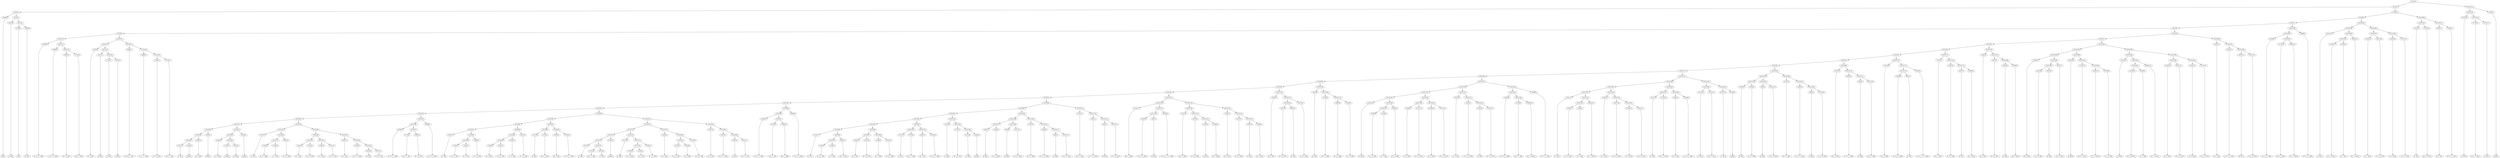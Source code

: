 digraph sample{
"L2388(0)"->"[G](0)"
"L3131(0)"->"[A  B](0)"
"L1796(0)"->"[C](0)"
"L2984(0)"->"[E  F](0)"
"L5222(4)"->"L1796(0)"
"L5222(4)"->"L2984(0)"
"L5222(3)"->"L3131(0)"
"L5222(3)"->"L5222(4)"
"L5222(2)"->"L2388(0)"
"L5222(2)"->"L5222(3)"
"L4584(0)"->"[C  D  E  F  G](0)"
"L3869(0)"->"[C  D  G  A  B](0)"
"L2991(0)"->"[F  G  A  B](0)"
"L1733(0)"->"[D  E  F  G](0)"
"L5222(12)"->"L2991(0)"
"L5222(12)"->"L1733(0)"
"L5222(11)"->"L3869(0)"
"L5222(11)"->"L5222(12)"
"L5222(10)"->"L4584(0)"
"L5222(10)"->"L5222(11)"
"L2544(0)"->"[C  E  G](0)"
"L3131(1)"->"[A  B](1)"
"L3741(0)"->"[C  E](0)"
"L3131(2)"->"[A  B](2)"
"L5222(16)"->"L3741(0)"
"L5222(16)"->"L3131(2)"
"L5222(15)"->"L3131(1)"
"L5222(15)"->"L5222(16)"
"L5222(14)"->"L2544(0)"
"L5222(14)"->"L5222(15)"
"L4584(1)"->"[C  D  E  F  G](1)"
"L3869(1)"->"[C  D  G  A  B](1)"
"L2991(1)"->"[F  G  A  B](1)"
"L1733(1)"->"[D  E  F  G](1)"
"L5222(19)"->"L2991(1)"
"L5222(19)"->"L1733(1)"
"L5222(18)"->"L3869(1)"
"L5222(18)"->"L5222(19)"
"L5222(17)"->"L4584(1)"
"L5222(17)"->"L5222(18)"
"L5222(13)"->"L5222(14)"
"L5222(13)"->"L5222(17)"
"L5222(9)"->"L5222(10)"
"L5222(9)"->"L5222(13)"
"L3741(1)"->"[C  E](1)"
"L2185(0)"->"[rest](0)"
"L5222(40)"->"L3741(1)"
"L5222(40)"->"L2185(0)"
"L2647(0)"->"[C  E  A](0)"
"L5222(39)"->"L5222(40)"
"L5222(39)"->"L2647(0)"
"L2185(1)"->"[rest](1)"
"L5222(38)"->"L5222(39)"
"L5222(38)"->"L2185(1)"
"L2842(0)"->"[C  D  F](0)"
"L2185(2)"->"[rest](2)"
"L2597(0)"->"[G  B](0)"
"L5222(43)"->"L2185(2)"
"L5222(43)"->"L2597(0)"
"L5222(42)"->"L2842(0)"
"L5222(42)"->"L5222(43)"
"L2185(3)"->"[rest](3)"
"L5222(41)"->"L5222(42)"
"L5222(41)"->"L2185(3)"
"L5222(37)"->"L5222(38)"
"L5222(37)"->"L5222(41)"
"L3741(2)"->"[C  E](2)"
"L1350(0)"->"[C  D  A  B](0)"
"L4136(0)"->"[C  F  A](0)"
"L5222(47)"->"L1350(0)"
"L5222(47)"->"L4136(0)"
"L2991(2)"->"[F  G  A  B](2)"
"L5222(46)"->"L5222(47)"
"L5222(46)"->"L2991(2)"
"L5222(45)"->"L3741(2)"
"L5222(45)"->"L5222(46)"
"L2544(1)"->"[C  E  G](1)"
"L2311(0)"->"[C  D  E  F](0)"
"L5222(50)"->"L2544(1)"
"L5222(50)"->"L2311(0)"
"L2544(2)"->"[C  E  G](2)"
"L2311(1)"->"[C  D  E  F](1)"
"L5222(51)"->"L2544(2)"
"L5222(51)"->"L2311(1)"
"L5222(49)"->"L5222(50)"
"L5222(49)"->"L5222(51)"
"L2647(1)"->"[C  E  A](1)"
"L3245(0)"->"[C  D  E  A  B](0)"
"L3015(0)"->"[D  F](0)"
"L2311(2)"->"[C  D  E  F](2)"
"L5222(54)"->"L3015(0)"
"L5222(54)"->"L2311(2)"
"L5222(53)"->"L3245(0)"
"L5222(53)"->"L5222(54)"
"L5222(52)"->"L2647(1)"
"L5222(52)"->"L5222(53)"
"L5222(48)"->"L5222(49)"
"L5222(48)"->"L5222(52)"
"L5222(44)"->"L5222(45)"
"L5222(44)"->"L5222(48)"
"L5222(36)"->"L5222(37)"
"L5222(36)"->"L5222(44)"
"L3194(0)"->"[C  D  E  G  B](0)"
"L1733(2)"->"[D  E  F  G](2)"
"L2991(3)"->"[F  G  A  B](3)"
"L5222(57)"->"L1733(2)"
"L5222(57)"->"L2991(3)"
"L5222(56)"->"L3194(0)"
"L5222(56)"->"L5222(57)"
"L3869(2)"->"[C  D  G  A  B](2)"
"L5222(55)"->"L5222(56)"
"L5222(55)"->"L3869(2)"
"L5222(35)"->"L5222(36)"
"L5222(35)"->"L5222(55)"
"L3741(3)"->"[C  E](3)"
"L1350(1)"->"[C  D  A  B](1)"
"L4136(1)"->"[C  F  A](1)"
"L5222(63)"->"L1350(1)"
"L5222(63)"->"L4136(1)"
"L2991(4)"->"[F  G  A  B](4)"
"L5222(62)"->"L5222(63)"
"L5222(62)"->"L2991(4)"
"L5222(61)"->"L3741(3)"
"L5222(61)"->"L5222(62)"
"L2544(3)"->"[C  E  G](3)"
"L2311(3)"->"[C  D  E  F](3)"
"L5222(66)"->"L2544(3)"
"L5222(66)"->"L2311(3)"
"L2544(4)"->"[C  E  G](4)"
"L5222(65)"->"L5222(66)"
"L5222(65)"->"L2544(4)"
"L2311(4)"->"[C  D  E  F](4)"
"L5222(64)"->"L5222(65)"
"L5222(64)"->"L2311(4)"
"L5222(60)"->"L5222(61)"
"L5222(60)"->"L5222(64)"
"L2172(0)"->"[F  A](0)"
"L1733(3)"->"[D  E  F  G](3)"
"L5222(68)"->"L2172(0)"
"L5222(68)"->"L1733(3)"
"L3561(0)"->"[D  F  G](0)"
"L3194(1)"->"[C  D  E  G  B](1)"
"L5222(69)"->"L3561(0)"
"L5222(69)"->"L3194(1)"
"L5222(67)"->"L5222(68)"
"L5222(67)"->"L5222(69)"
"L5222(59)"->"L5222(60)"
"L5222(59)"->"L5222(67)"
"L3741(4)"->"[C  E](4)"
"L1733(4)"->"[D  E  F  G](4)"
"L3741(5)"->"[C  E](5)"
"L5222(75)"->"L1733(4)"
"L5222(75)"->"L3741(5)"
"L5222(74)"->"L3741(4)"
"L5222(74)"->"L5222(75)"
"L2185(4)"->"[rest](4)"
"L5222(73)"->"L5222(74)"
"L5222(73)"->"L2185(4)"
"L3741(6)"->"[C  E](6)"
"L1350(2)"->"[C  D  A  B](2)"
"L4136(2)"->"[C  F  A](2)"
"L5222(78)"->"L1350(2)"
"L5222(78)"->"L4136(2)"
"L2991(5)"->"[F  G  A  B](5)"
"L5222(77)"->"L5222(78)"
"L5222(77)"->"L2991(5)"
"L5222(76)"->"L3741(6)"
"L5222(76)"->"L5222(77)"
"L5222(72)"->"L5222(73)"
"L5222(72)"->"L5222(76)"
"L2544(5)"->"[C  E  G](5)"
"L2311(5)"->"[C  D  E  F](5)"
"L2544(6)"->"[C  E  G](6)"
"L5222(81)"->"L2311(5)"
"L5222(81)"->"L2544(6)"
"L2311(6)"->"[C  D  E  F](6)"
"L5222(80)"->"L5222(81)"
"L5222(80)"->"L2311(6)"
"L5222(79)"->"L2544(5)"
"L5222(79)"->"L5222(80)"
"L5222(71)"->"L5222(72)"
"L5222(71)"->"L5222(79)"
"L2647(2)"->"[C  E  A](2)"
"L3245(1)"->"[C  D  E  A  B](1)"
"L3015(1)"->"[D  F](1)"
"L2311(7)"->"[C  D  E  F](7)"
"L5222(84)"->"L3015(1)"
"L5222(84)"->"L2311(7)"
"L5222(83)"->"L3245(1)"
"L5222(83)"->"L5222(84)"
"L5222(82)"->"L2647(2)"
"L5222(82)"->"L5222(83)"
"L5222(70)"->"L5222(71)"
"L5222(70)"->"L5222(82)"
"L5222(58)"->"L5222(59)"
"L5222(58)"->"L5222(70)"
"L5222(34)"->"L5222(35)"
"L5222(34)"->"L5222(58)"
"L3194(2)"->"[C  D  E  G  B](2)"
"L1733(5)"->"[D  E  F  G](5)"
"L2991(6)"->"[F  G  A  B](6)"
"L5222(87)"->"L1733(5)"
"L5222(87)"->"L2991(6)"
"L5222(86)"->"L3194(2)"
"L5222(86)"->"L5222(87)"
"L3869(3)"->"[C  D  G  A  B](3)"
"L5222(85)"->"L5222(86)"
"L5222(85)"->"L3869(3)"
"L5222(33)"->"L5222(34)"
"L5222(33)"->"L5222(85)"
"L3741(7)"->"[C  E](7)"
"L1350(3)"->"[C  D  A  B](3)"
"L4136(3)"->"[C  F  A](3)"
"L5222(95)"->"L1350(3)"
"L5222(95)"->"L4136(3)"
"L2991(7)"->"[F  G  A  B](7)"
"L5222(94)"->"L5222(95)"
"L5222(94)"->"L2991(7)"
"L5222(93)"->"L3741(7)"
"L5222(93)"->"L5222(94)"
"L2544(7)"->"[C  E  G](7)"
"L2311(8)"->"[C  D  E  F](8)"
"L5222(97)"->"L2544(7)"
"L5222(97)"->"L2311(8)"
"L2544(8)"->"[C  E  G](8)"
"L2311(9)"->"[C  D  E  F](9)"
"L5222(98)"->"L2544(8)"
"L5222(98)"->"L2311(9)"
"L5222(96)"->"L5222(97)"
"L5222(96)"->"L5222(98)"
"L5222(92)"->"L5222(93)"
"L5222(92)"->"L5222(96)"
"L2172(1)"->"[F  A](1)"
"L1733(6)"->"[D  E  F  G](6)"
"L5222(100)"->"L2172(1)"
"L5222(100)"->"L1733(6)"
"L3561(1)"->"[D  F  G](1)"
"L3194(3)"->"[C  D  E  G  B](3)"
"L5222(101)"->"L3561(1)"
"L5222(101)"->"L3194(3)"
"L5222(99)"->"L5222(100)"
"L5222(99)"->"L5222(101)"
"L5222(91)"->"L5222(92)"
"L5222(91)"->"L5222(99)"
"L3741(8)"->"[C  E](8)"
"L1733(7)"->"[D  E  F  G](7)"
"L3741(9)"->"[C  E](9)"
"L2185(5)"->"[rest](5)"
"L5222(104)"->"L3741(9)"
"L5222(104)"->"L2185(5)"
"L5222(103)"->"L1733(7)"
"L5222(103)"->"L5222(104)"
"L5222(102)"->"L3741(8)"
"L5222(102)"->"L5222(103)"
"L5222(90)"->"L5222(91)"
"L5222(90)"->"L5222(102)"
"L2597(1)"->"[G  B](1)"
"L1350(4)"->"[C  D  A  B](4)"
"L5222(107)"->"L2597(1)"
"L5222(107)"->"L1350(4)"
"L641(0)"->"[D  B](0)"
"L2311(10)"->"[C  D  E  F](10)"
"L5222(108)"->"L641(0)"
"L5222(108)"->"L2311(10)"
"L5222(106)"->"L5222(107)"
"L5222(106)"->"L5222(108)"
"L4731(0)"->"[D  F  G  B](0)"
"L3955(0)"->"[C  D  F  A  B](0)"
"L641(1)"->"[D  B](1)"
"L2311(11)"->"[C  D  E  F](11)"
"L5222(111)"->"L641(1)"
"L5222(111)"->"L2311(11)"
"L5222(110)"->"L3955(0)"
"L5222(110)"->"L5222(111)"
"L5222(109)"->"L4731(0)"
"L5222(109)"->"L5222(110)"
"L5222(105)"->"L5222(106)"
"L5222(105)"->"L5222(109)"
"L5222(89)"->"L5222(90)"
"L5222(89)"->"L5222(105)"
"L4731(1)"->"[D  F  G  B](1)"
"L3955(1)"->"[C  D  F  A  B](1)"
"L641(2)"->"[D  B](2)"
"L2311(12)"->"[C  D  E  F](12)"
"L5222(114)"->"L641(2)"
"L5222(114)"->"L2311(12)"
"L5222(113)"->"L3955(1)"
"L5222(113)"->"L5222(114)"
"L5222(112)"->"L4731(1)"
"L5222(112)"->"L5222(113)"
"L5222(88)"->"L5222(89)"
"L5222(88)"->"L5222(112)"
"L5222(32)"->"L5222(33)"
"L5222(32)"->"L5222(88)"
"L4731(2)"->"[D  F  G  B](2)"
"L3245(2)"->"[C  D  E  A  B](2)"
"L641(3)"->"[D  B](3)"
"L5222(118)"->"L3245(2)"
"L5222(118)"->"L641(3)"
"L3328(0)"->"[C  D  E  F  G  A  B](0)"
"L5222(117)"->"L5222(118)"
"L5222(117)"->"L3328(0)"
"L5222(116)"->"L4731(2)"
"L5222(116)"->"L5222(117)"
"L4731(3)"->"[D  F  G  B](3)"
"L4373(0)"->"[C  D  E  B](0)"
"L3015(2)"->"[D  F](2)"
"L3588(0)"->"[D  F  Gis](0)"
"L5222(122)"->"L3015(2)"
"L5222(122)"->"L3588(0)"
"L5222(121)"->"L4373(0)"
"L5222(121)"->"L5222(122)"
"L5222(120)"->"L4731(3)"
"L5222(120)"->"L5222(121)"
"L3561(2)"->"[D  F  G](2)"
"L4373(1)"->"[C  D  E  B](1)"
"L3015(3)"->"[D  F](3)"
"L3588(1)"->"[D  F  Gis](1)"
"L5222(125)"->"L3015(3)"
"L5222(125)"->"L3588(1)"
"L5222(124)"->"L4373(1)"
"L5222(124)"->"L5222(125)"
"L5222(123)"->"L3561(2)"
"L5222(123)"->"L5222(124)"
"L5222(119)"->"L5222(120)"
"L5222(119)"->"L5222(123)"
"L5222(115)"->"L5222(116)"
"L5222(115)"->"L5222(119)"
"L5222(31)"->"L5222(32)"
"L5222(31)"->"L5222(115)"
"L3561(3)"->"[D  F  G](3)"
"L4373(2)"->"[C  D  E  B](2)"
"L3015(4)"->"[D  F](4)"
"L5222(128)"->"L4373(2)"
"L5222(128)"->"L3015(4)"
"L4373(3)"->"[C  D  E  B](3)"
"L5222(127)"->"L5222(128)"
"L5222(127)"->"L4373(3)"
"L5222(126)"->"L3561(3)"
"L5222(126)"->"L5222(127)"
"L5222(30)"->"L5222(31)"
"L5222(30)"->"L5222(126)"
"L3015(5)"->"[D  F](5)"
"L1733(8)"->"[D  E  F  G](8)"
"L2991(8)"->"[F  G  A  B](8)"
"L1350(5)"->"[C  D  A  B](5)"
"L5222(131)"->"L2991(8)"
"L5222(131)"->"L1350(5)"
"L5222(130)"->"L1733(8)"
"L5222(130)"->"L5222(131)"
"L5222(129)"->"L3015(5)"
"L5222(129)"->"L5222(130)"
"L5222(29)"->"L5222(30)"
"L5222(29)"->"L5222(129)"
"L3741(10)"->"[C  E](10)"
"L1350(6)"->"[C  D  A  B](6)"
"L4136(4)"->"[C  F  A](4)"
"L5222(137)"->"L1350(6)"
"L5222(137)"->"L4136(4)"
"L2991(9)"->"[F  G  A  B](9)"
"L5222(136)"->"L5222(137)"
"L5222(136)"->"L2991(9)"
"L5222(135)"->"L3741(10)"
"L5222(135)"->"L5222(136)"
"L2544(9)"->"[C  E  G](9)"
"L2311(13)"->"[C  D  E  F](13)"
"L5222(139)"->"L2544(9)"
"L5222(139)"->"L2311(13)"
"L2544(10)"->"[C  E  G](10)"
"L2311(14)"->"[C  D  E  F](14)"
"L5222(140)"->"L2544(10)"
"L5222(140)"->"L2311(14)"
"L5222(138)"->"L5222(139)"
"L5222(138)"->"L5222(140)"
"L5222(134)"->"L5222(135)"
"L5222(134)"->"L5222(138)"
"L2647(3)"->"[C  E  A](3)"
"L3245(3)"->"[C  D  E  A  B](3)"
"L3015(6)"->"[D  F](6)"
"L2311(15)"->"[C  D  E  F](15)"
"L5222(143)"->"L3015(6)"
"L5222(143)"->"L2311(15)"
"L5222(142)"->"L3245(3)"
"L5222(142)"->"L5222(143)"
"L5222(141)"->"L2647(3)"
"L5222(141)"->"L5222(142)"
"L5222(133)"->"L5222(134)"
"L5222(133)"->"L5222(141)"
"L3194(4)"->"[C  D  E  G  B](4)"
"L1733(9)"->"[D  E  F  G](9)"
"L2991(10)"->"[F  G  A  B](10)"
"L5222(146)"->"L1733(9)"
"L5222(146)"->"L2991(10)"
"L5222(145)"->"L3194(4)"
"L5222(145)"->"L5222(146)"
"L3869(4)"->"[C  D  G  A  B](4)"
"L5222(144)"->"L5222(145)"
"L5222(144)"->"L3869(4)"
"L5222(132)"->"L5222(133)"
"L5222(132)"->"L5222(144)"
"L5222(28)"->"L5222(29)"
"L5222(28)"->"L5222(132)"
"L3741(11)"->"[C  E](11)"
"L1350(7)"->"[C  D  A  B](7)"
"L4136(5)"->"[C  F  A](5)"
"L5222(152)"->"L1350(7)"
"L5222(152)"->"L4136(5)"
"L2991(11)"->"[F  G  A  B](11)"
"L5222(151)"->"L5222(152)"
"L5222(151)"->"L2991(11)"
"L5222(150)"->"L3741(11)"
"L5222(150)"->"L5222(151)"
"L2544(11)"->"[C  E  G](11)"
"L2311(16)"->"[C  D  E  F](16)"
"L2544(12)"->"[C  E  G](12)"
"L2311(17)"->"[C  D  E  F](17)"
"L5222(155)"->"L2544(12)"
"L5222(155)"->"L2311(17)"
"L5222(154)"->"L2311(16)"
"L5222(154)"->"L5222(155)"
"L5222(153)"->"L2544(11)"
"L5222(153)"->"L5222(154)"
"L5222(149)"->"L5222(150)"
"L5222(149)"->"L5222(153)"
"L2172(2)"->"[F  A](2)"
"L1733(10)"->"[D  E  F  G](10)"
"L5222(157)"->"L2172(2)"
"L5222(157)"->"L1733(10)"
"L3561(4)"->"[D  F  G](4)"
"L3194(5)"->"[C  D  E  G  B](5)"
"L5222(158)"->"L3561(4)"
"L5222(158)"->"L3194(5)"
"L5222(156)"->"L5222(157)"
"L5222(156)"->"L5222(158)"
"L5222(148)"->"L5222(149)"
"L5222(148)"->"L5222(156)"
"L3741(12)"->"[C  E](12)"
"L1733(11)"->"[D  E  F  G](11)"
"L5222(160)"->"L3741(12)"
"L5222(160)"->"L1733(11)"
"L3741(13)"->"[C  E](13)"
"L2185(6)"->"[rest](6)"
"L5222(161)"->"L3741(13)"
"L5222(161)"->"L2185(6)"
"L5222(159)"->"L5222(160)"
"L5222(159)"->"L5222(161)"
"L5222(147)"->"L5222(148)"
"L5222(147)"->"L5222(159)"
"L5222(27)"->"L5222(28)"
"L5222(27)"->"L5222(147)"
"L2597(2)"->"[G  B](2)"
"L1350(8)"->"[C  D  A  B](8)"
"L5222(164)"->"L2597(2)"
"L5222(164)"->"L1350(8)"
"L641(4)"->"[D  B](4)"
"L2311(18)"->"[C  D  E  F](18)"
"L5222(165)"->"L641(4)"
"L5222(165)"->"L2311(18)"
"L5222(163)"->"L5222(164)"
"L5222(163)"->"L5222(165)"
"L4731(4)"->"[D  F  G  B](4)"
"L3955(2)"->"[C  D  F  A  B](2)"
"L641(5)"->"[D  B](5)"
"L2311(19)"->"[C  D  E  F](19)"
"L5222(168)"->"L641(5)"
"L5222(168)"->"L2311(19)"
"L5222(167)"->"L3955(2)"
"L5222(167)"->"L5222(168)"
"L5222(166)"->"L4731(4)"
"L5222(166)"->"L5222(167)"
"L5222(162)"->"L5222(163)"
"L5222(162)"->"L5222(166)"
"L5222(26)"->"L5222(27)"
"L5222(26)"->"L5222(162)"
"L4731(5)"->"[D  F  G  B](5)"
"L3955(3)"->"[C  D  F  A  B](3)"
"L641(6)"->"[D  B](6)"
"L2311(20)"->"[C  D  E  F](20)"
"L5222(171)"->"L641(6)"
"L5222(171)"->"L2311(20)"
"L5222(170)"->"L3955(3)"
"L5222(170)"->"L5222(171)"
"L5222(169)"->"L4731(5)"
"L5222(169)"->"L5222(170)"
"L5222(25)"->"L5222(26)"
"L5222(25)"->"L5222(169)"
"L4731(6)"->"[D  F  G  B](6)"
"L3245(4)"->"[C  D  E  A  B](4)"
"L641(7)"->"[D  B](7)"
"L5222(174)"->"L3245(4)"
"L5222(174)"->"L641(7)"
"L3328(1)"->"[C  D  E  F  G  A  B](1)"
"L5222(173)"->"L5222(174)"
"L5222(173)"->"L3328(1)"
"L5222(172)"->"L4731(6)"
"L5222(172)"->"L5222(173)"
"L5222(24)"->"L5222(25)"
"L5222(24)"->"L5222(172)"
"L4731(7)"->"[D  F  G  B](7)"
"L4373(4)"->"[C  D  E  B](4)"
"L3015(7)"->"[D  F](7)"
"L3588(2)"->"[D  F  Gis](2)"
"L5222(177)"->"L3015(7)"
"L5222(177)"->"L3588(2)"
"L5222(176)"->"L4373(4)"
"L5222(176)"->"L5222(177)"
"L5222(175)"->"L4731(7)"
"L5222(175)"->"L5222(176)"
"L5222(23)"->"L5222(24)"
"L5222(23)"->"L5222(175)"
"L3561(5)"->"[D  F  G](5)"
"L4373(5)"->"[C  D  E  B](5)"
"L3015(8)"->"[D  F](8)"
"L3588(3)"->"[D  F  Gis](3)"
"L5222(180)"->"L3015(8)"
"L5222(180)"->"L3588(3)"
"L5222(179)"->"L4373(5)"
"L5222(179)"->"L5222(180)"
"L5222(178)"->"L3561(5)"
"L5222(178)"->"L5222(179)"
"L5222(22)"->"L5222(23)"
"L5222(22)"->"L5222(178)"
"L3561(6)"->"[D  F  G](6)"
"L4373(6)"->"[C  D  E  B](6)"
"L3015(9)"->"[D  F](9)"
"L5222(185)"->"L4373(6)"
"L5222(185)"->"L3015(9)"
"L4373(7)"->"[C  D  E  B](7)"
"L5222(184)"->"L5222(185)"
"L5222(184)"->"L4373(7)"
"L5222(183)"->"L3561(6)"
"L5222(183)"->"L5222(184)"
"L3015(10)"->"[D  F](10)"
"L1733(12)"->"[D  E  F  G](12)"
"L2991(12)"->"[F  G  A  B](12)"
"L1350(9)"->"[C  D  A  B](9)"
"L5222(188)"->"L2991(12)"
"L5222(188)"->"L1350(9)"
"L5222(187)"->"L1733(12)"
"L5222(187)"->"L5222(188)"
"L5222(186)"->"L3015(10)"
"L5222(186)"->"L5222(187)"
"L5222(182)"->"L5222(183)"
"L5222(182)"->"L5222(186)"
"L3741(14)"->"[C  E](14)"
"L1350(10)"->"[C  D  A  B](10)"
"L4136(6)"->"[C  F  A](6)"
"L5222(192)"->"L1350(10)"
"L5222(192)"->"L4136(6)"
"L2991(13)"->"[F  G  A  B](13)"
"L5222(191)"->"L5222(192)"
"L5222(191)"->"L2991(13)"
"L5222(190)"->"L3741(14)"
"L5222(190)"->"L5222(191)"
"L2544(13)"->"[C  E  G](13)"
"L2311(21)"->"[C  D  E  F](21)"
"L5222(194)"->"L2544(13)"
"L5222(194)"->"L2311(21)"
"L2544(14)"->"[C  E  G](14)"
"L2311(22)"->"[C  D  E  F](22)"
"L5222(195)"->"L2544(14)"
"L5222(195)"->"L2311(22)"
"L5222(193)"->"L5222(194)"
"L5222(193)"->"L5222(195)"
"L5222(189)"->"L5222(190)"
"L5222(189)"->"L5222(193)"
"L5222(181)"->"L5222(182)"
"L5222(181)"->"L5222(189)"
"L5222(21)"->"L5222(22)"
"L5222(21)"->"L5222(181)"
"L2647(4)"->"[C  E  A](4)"
"L3245(5)"->"[C  D  E  A  B](5)"
"L3015(11)"->"[D  F](11)"
"L2311(23)"->"[C  D  E  F](23)"
"L5222(198)"->"L3015(11)"
"L5222(198)"->"L2311(23)"
"L5222(197)"->"L3245(5)"
"L5222(197)"->"L5222(198)"
"L5222(196)"->"L2647(4)"
"L5222(196)"->"L5222(197)"
"L5222(20)"->"L5222(21)"
"L5222(20)"->"L5222(196)"
"L5222(8)"->"L5222(9)"
"L5222(8)"->"L5222(20)"
"L3194(6)"->"[C  D  E  G  B](6)"
"L1733(13)"->"[D  E  F  G](13)"
"L2991(14)"->"[F  G  A  B](14)"
"L5222(201)"->"L1733(13)"
"L5222(201)"->"L2991(14)"
"L5222(200)"->"L3194(6)"
"L5222(200)"->"L5222(201)"
"L3869(5)"->"[C  D  G  A  B](5)"
"L5222(199)"->"L5222(200)"
"L5222(199)"->"L3869(5)"
"L5222(7)"->"L5222(8)"
"L5222(7)"->"L5222(199)"
"L3741(15)"->"[C  E](15)"
"L1350(11)"->"[C  D  A  B](11)"
"L4136(7)"->"[C  F  A](7)"
"L5222(205)"->"L1350(11)"
"L5222(205)"->"L4136(7)"
"L2991(15)"->"[F  G  A  B](15)"
"L5222(204)"->"L5222(205)"
"L5222(204)"->"L2991(15)"
"L5222(203)"->"L3741(15)"
"L5222(203)"->"L5222(204)"
"L2544(15)"->"[C  E  G](15)"
"L2311(24)"->"[C  D  E  F](24)"
"L5222(207)"->"L2544(15)"
"L5222(207)"->"L2311(24)"
"L2544(16)"->"[C  E  G](16)"
"L2311(25)"->"[C  D  E  F](25)"
"L5222(208)"->"L2544(16)"
"L5222(208)"->"L2311(25)"
"L5222(206)"->"L5222(207)"
"L5222(206)"->"L5222(208)"
"L5222(202)"->"L5222(203)"
"L5222(202)"->"L5222(206)"
"L5222(6)"->"L5222(7)"
"L5222(6)"->"L5222(202)"
"L2172(3)"->"[F  A](3)"
"L1733(14)"->"[D  E  F  G](14)"
"L5222(210)"->"L2172(3)"
"L5222(210)"->"L1733(14)"
"L3561(7)"->"[D  F  G](7)"
"L3194(7)"->"[C  D  E  G  B](7)"
"L5222(211)"->"L3561(7)"
"L5222(211)"->"L3194(7)"
"L5222(209)"->"L5222(210)"
"L5222(209)"->"L5222(211)"
"L5222(5)"->"L5222(6)"
"L5222(5)"->"L5222(209)"
"L5222(1)"->"L5222(2)"
"L5222(1)"->"L5222(5)"
"L3741(16)"->"[C  E](16)"
"L1733(15)"->"[D  E  F  G](15)"
"L3741(17)"->"[C  E](17)"
"L5222(214)"->"L1733(15)"
"L5222(214)"->"L3741(17)"
"L5222(213)"->"L3741(16)"
"L5222(213)"->"L5222(214)"
"L2185(7)"->"[rest](7)"
"L5222(212)"->"L5222(213)"
"L5222(212)"->"L2185(7)"
"L5222(0)"->"L5222(1)"
"L5222(0)"->"L5222(212)"
{rank = min; "L5222(0)"}
{rank = same; "L5222(1)"; "L5222(212)";}
{rank = same; "L5222(2)"; "L5222(5)"; "L5222(213)"; "L2185(7)";}
{rank = same; "L2388(0)"; "L5222(3)"; "L5222(6)"; "L5222(209)"; "L3741(16)"; "L5222(214)";}
{rank = same; "L3131(0)"; "L5222(4)"; "L5222(7)"; "L5222(202)"; "L5222(210)"; "L5222(211)"; "L1733(15)"; "L3741(17)";}
{rank = same; "L1796(0)"; "L2984(0)"; "L5222(8)"; "L5222(199)"; "L5222(203)"; "L5222(206)"; "L2172(3)"; "L1733(14)"; "L3561(7)"; "L3194(7)";}
{rank = same; "L5222(9)"; "L5222(20)"; "L5222(200)"; "L3869(5)"; "L3741(15)"; "L5222(204)"; "L5222(207)"; "L5222(208)";}
{rank = same; "L5222(10)"; "L5222(13)"; "L5222(21)"; "L5222(196)"; "L3194(6)"; "L5222(201)"; "L5222(205)"; "L2991(15)"; "L2544(15)"; "L2311(24)"; "L2544(16)"; "L2311(25)";}
{rank = same; "L4584(0)"; "L5222(11)"; "L5222(14)"; "L5222(17)"; "L5222(22)"; "L5222(181)"; "L2647(4)"; "L5222(197)"; "L1733(13)"; "L2991(14)"; "L1350(11)"; "L4136(7)";}
{rank = same; "L3869(0)"; "L5222(12)"; "L2544(0)"; "L5222(15)"; "L4584(1)"; "L5222(18)"; "L5222(23)"; "L5222(178)"; "L5222(182)"; "L5222(189)"; "L3245(5)"; "L5222(198)";}
{rank = same; "L2991(0)"; "L1733(0)"; "L3131(1)"; "L5222(16)"; "L3869(1)"; "L5222(19)"; "L5222(24)"; "L5222(175)"; "L3561(5)"; "L5222(179)"; "L5222(183)"; "L5222(186)"; "L5222(190)"; "L5222(193)"; "L3015(11)"; "L2311(23)";}
{rank = same; "L3741(0)"; "L3131(2)"; "L2991(1)"; "L1733(1)"; "L5222(25)"; "L5222(172)"; "L4731(7)"; "L5222(176)"; "L4373(5)"; "L5222(180)"; "L3561(6)"; "L5222(184)"; "L3015(10)"; "L5222(187)"; "L3741(14)"; "L5222(191)"; "L5222(194)"; "L5222(195)";}
{rank = same; "L5222(26)"; "L5222(169)"; "L4731(6)"; "L5222(173)"; "L4373(4)"; "L5222(177)"; "L3015(8)"; "L3588(3)"; "L5222(185)"; "L4373(7)"; "L1733(12)"; "L5222(188)"; "L5222(192)"; "L2991(13)"; "L2544(13)"; "L2311(21)"; "L2544(14)"; "L2311(22)";}
{rank = same; "L5222(27)"; "L5222(162)"; "L4731(5)"; "L5222(170)"; "L5222(174)"; "L3328(1)"; "L3015(7)"; "L3588(2)"; "L4373(6)"; "L3015(9)"; "L2991(12)"; "L1350(9)"; "L1350(10)"; "L4136(6)";}
{rank = same; "L5222(28)"; "L5222(147)"; "L5222(163)"; "L5222(166)"; "L3955(3)"; "L5222(171)"; "L3245(4)"; "L641(7)";}
{rank = same; "L5222(29)"; "L5222(132)"; "L5222(148)"; "L5222(159)"; "L5222(164)"; "L5222(165)"; "L4731(4)"; "L5222(167)"; "L641(6)"; "L2311(20)";}
{rank = same; "L5222(30)"; "L5222(129)"; "L5222(133)"; "L5222(144)"; "L5222(149)"; "L5222(156)"; "L5222(160)"; "L5222(161)"; "L2597(2)"; "L1350(8)"; "L641(4)"; "L2311(18)"; "L3955(2)"; "L5222(168)";}
{rank = same; "L5222(31)"; "L5222(126)"; "L3015(5)"; "L5222(130)"; "L5222(134)"; "L5222(141)"; "L5222(145)"; "L3869(4)"; "L5222(150)"; "L5222(153)"; "L5222(157)"; "L5222(158)"; "L3741(12)"; "L1733(11)"; "L3741(13)"; "L2185(6)"; "L641(5)"; "L2311(19)";}
{rank = same; "L5222(32)"; "L5222(115)"; "L3561(3)"; "L5222(127)"; "L1733(8)"; "L5222(131)"; "L5222(135)"; "L5222(138)"; "L2647(3)"; "L5222(142)"; "L3194(4)"; "L5222(146)"; "L3741(11)"; "L5222(151)"; "L2544(11)"; "L5222(154)"; "L2172(2)"; "L1733(10)"; "L3561(4)"; "L3194(5)";}
{rank = same; "L5222(33)"; "L5222(88)"; "L5222(116)"; "L5222(119)"; "L5222(128)"; "L4373(3)"; "L2991(8)"; "L1350(5)"; "L3741(10)"; "L5222(136)"; "L5222(139)"; "L5222(140)"; "L3245(3)"; "L5222(143)"; "L1733(9)"; "L2991(10)"; "L5222(152)"; "L2991(11)"; "L2311(16)"; "L5222(155)";}
{rank = same; "L5222(34)"; "L5222(85)"; "L5222(89)"; "L5222(112)"; "L4731(2)"; "L5222(117)"; "L5222(120)"; "L5222(123)"; "L4373(2)"; "L3015(4)"; "L5222(137)"; "L2991(9)"; "L2544(9)"; "L2311(13)"; "L2544(10)"; "L2311(14)"; "L3015(6)"; "L2311(15)"; "L1350(7)"; "L4136(5)"; "L2544(12)"; "L2311(17)";}
{rank = same; "L5222(35)"; "L5222(58)"; "L5222(86)"; "L3869(3)"; "L5222(90)"; "L5222(105)"; "L4731(1)"; "L5222(113)"; "L5222(118)"; "L3328(0)"; "L4731(3)"; "L5222(121)"; "L3561(2)"; "L5222(124)"; "L1350(6)"; "L4136(4)";}
{rank = same; "L5222(36)"; "L5222(55)"; "L5222(59)"; "L5222(70)"; "L3194(2)"; "L5222(87)"; "L5222(91)"; "L5222(102)"; "L5222(106)"; "L5222(109)"; "L3955(1)"; "L5222(114)"; "L3245(2)"; "L641(3)"; "L4373(0)"; "L5222(122)"; "L4373(1)"; "L5222(125)";}
{rank = same; "L5222(37)"; "L5222(44)"; "L5222(56)"; "L3869(2)"; "L5222(60)"; "L5222(67)"; "L5222(71)"; "L5222(82)"; "L1733(5)"; "L2991(6)"; "L5222(92)"; "L5222(99)"; "L3741(8)"; "L5222(103)"; "L5222(107)"; "L5222(108)"; "L4731(0)"; "L5222(110)"; "L641(2)"; "L2311(12)"; "L3015(2)"; "L3588(0)"; "L3015(3)"; "L3588(1)";}
{rank = same; "L5222(38)"; "L5222(41)"; "L5222(45)"; "L5222(48)"; "L3194(0)"; "L5222(57)"; "L5222(61)"; "L5222(64)"; "L5222(68)"; "L5222(69)"; "L5222(72)"; "L5222(79)"; "L2647(2)"; "L5222(83)"; "L5222(93)"; "L5222(96)"; "L5222(100)"; "L5222(101)"; "L1733(7)"; "L5222(104)"; "L2597(1)"; "L1350(4)"; "L641(0)"; "L2311(10)"; "L3955(0)"; "L5222(111)";}
{rank = same; "L5222(39)"; "L2185(1)"; "L5222(42)"; "L2185(3)"; "L3741(2)"; "L5222(46)"; "L5222(49)"; "L5222(52)"; "L1733(2)"; "L2991(3)"; "L3741(3)"; "L5222(62)"; "L5222(65)"; "L2311(4)"; "L2172(0)"; "L1733(3)"; "L3561(0)"; "L3194(1)"; "L5222(73)"; "L5222(76)"; "L2544(5)"; "L5222(80)"; "L3245(1)"; "L5222(84)"; "L3741(7)"; "L5222(94)"; "L5222(97)"; "L5222(98)"; "L2172(1)"; "L1733(6)"; "L3561(1)"; "L3194(3)"; "L3741(9)"; "L2185(5)"; "L641(1)"; "L2311(11)";}
{rank = same; "L5222(40)"; "L2647(0)"; "L2842(0)"; "L5222(43)"; "L5222(47)"; "L2991(2)"; "L5222(50)"; "L5222(51)"; "L2647(1)"; "L5222(53)"; "L5222(63)"; "L2991(4)"; "L5222(66)"; "L2544(4)"; "L5222(74)"; "L2185(4)"; "L3741(6)"; "L5222(77)"; "L5222(81)"; "L2311(6)"; "L3015(1)"; "L2311(7)"; "L5222(95)"; "L2991(7)"; "L2544(7)"; "L2311(8)"; "L2544(8)"; "L2311(9)";}
{rank = same; "L3741(1)"; "L2185(0)"; "L2185(2)"; "L2597(0)"; "L1350(0)"; "L4136(0)"; "L2544(1)"; "L2311(0)"; "L2544(2)"; "L2311(1)"; "L3245(0)"; "L5222(54)"; "L1350(1)"; "L4136(1)"; "L2544(3)"; "L2311(3)"; "L3741(4)"; "L5222(75)"; "L5222(78)"; "L2991(5)"; "L2311(5)"; "L2544(6)"; "L1350(3)"; "L4136(3)";}
{rank = same; "L3015(0)"; "L2311(2)"; "L1733(4)"; "L3741(5)"; "L1350(2)"; "L4136(2)";}
{rank = max; "[A  B](0)"; "[A  B](1)"; "[A  B](2)"; "[C  D  A  B](0)"; "[C  D  A  B](1)"; "[C  D  A  B](10)"; "[C  D  A  B](11)"; "[C  D  A  B](2)"; "[C  D  A  B](3)"; "[C  D  A  B](4)"; "[C  D  A  B](5)"; "[C  D  A  B](6)"; "[C  D  A  B](7)"; "[C  D  A  B](8)"; "[C  D  A  B](9)"; "[C  D  E  A  B](0)"; "[C  D  E  A  B](1)"; "[C  D  E  A  B](2)"; "[C  D  E  A  B](3)"; "[C  D  E  A  B](4)"; "[C  D  E  A  B](5)"; "[C  D  E  B](0)"; "[C  D  E  B](1)"; "[C  D  E  B](2)"; "[C  D  E  B](3)"; "[C  D  E  B](4)"; "[C  D  E  B](5)"; "[C  D  E  B](6)"; "[C  D  E  B](7)"; "[C  D  E  F  G  A  B](0)"; "[C  D  E  F  G  A  B](1)"; "[C  D  E  F  G](0)"; "[C  D  E  F  G](1)"; "[C  D  E  F](0)"; "[C  D  E  F](1)"; "[C  D  E  F](10)"; "[C  D  E  F](11)"; "[C  D  E  F](12)"; "[C  D  E  F](13)"; "[C  D  E  F](14)"; "[C  D  E  F](15)"; "[C  D  E  F](16)"; "[C  D  E  F](17)"; "[C  D  E  F](18)"; "[C  D  E  F](19)"; "[C  D  E  F](2)"; "[C  D  E  F](20)"; "[C  D  E  F](21)"; "[C  D  E  F](22)"; "[C  D  E  F](23)"; "[C  D  E  F](24)"; "[C  D  E  F](25)"; "[C  D  E  F](3)"; "[C  D  E  F](4)"; "[C  D  E  F](5)"; "[C  D  E  F](6)"; "[C  D  E  F](7)"; "[C  D  E  F](8)"; "[C  D  E  F](9)"; "[C  D  E  G  B](0)"; "[C  D  E  G  B](1)"; "[C  D  E  G  B](2)"; "[C  D  E  G  B](3)"; "[C  D  E  G  B](4)"; "[C  D  E  G  B](5)"; "[C  D  E  G  B](6)"; "[C  D  E  G  B](7)"; "[C  D  F  A  B](0)"; "[C  D  F  A  B](1)"; "[C  D  F  A  B](2)"; "[C  D  F  A  B](3)"; "[C  D  F](0)"; "[C  D  G  A  B](0)"; "[C  D  G  A  B](1)"; "[C  D  G  A  B](2)"; "[C  D  G  A  B](3)"; "[C  D  G  A  B](4)"; "[C  D  G  A  B](5)"; "[C  E  A](0)"; "[C  E  A](1)"; "[C  E  A](2)"; "[C  E  A](3)"; "[C  E  A](4)"; "[C  E  G](0)"; "[C  E  G](1)"; "[C  E  G](10)"; "[C  E  G](11)"; "[C  E  G](12)"; "[C  E  G](13)"; "[C  E  G](14)"; "[C  E  G](15)"; "[C  E  G](16)"; "[C  E  G](2)"; "[C  E  G](3)"; "[C  E  G](4)"; "[C  E  G](5)"; "[C  E  G](6)"; "[C  E  G](7)"; "[C  E  G](8)"; "[C  E  G](9)"; "[C  E](0)"; "[C  E](1)"; "[C  E](10)"; "[C  E](11)"; "[C  E](12)"; "[C  E](13)"; "[C  E](14)"; "[C  E](15)"; "[C  E](16)"; "[C  E](17)"; "[C  E](2)"; "[C  E](3)"; "[C  E](4)"; "[C  E](5)"; "[C  E](6)"; "[C  E](7)"; "[C  E](8)"; "[C  E](9)"; "[C  F  A](0)"; "[C  F  A](1)"; "[C  F  A](2)"; "[C  F  A](3)"; "[C  F  A](4)"; "[C  F  A](5)"; "[C  F  A](6)"; "[C  F  A](7)"; "[C](0)"; "[D  B](0)"; "[D  B](1)"; "[D  B](2)"; "[D  B](3)"; "[D  B](4)"; "[D  B](5)"; "[D  B](6)"; "[D  B](7)"; "[D  E  F  G](0)"; "[D  E  F  G](1)"; "[D  E  F  G](10)"; "[D  E  F  G](11)"; "[D  E  F  G](12)"; "[D  E  F  G](13)"; "[D  E  F  G](14)"; "[D  E  F  G](15)"; "[D  E  F  G](2)"; "[D  E  F  G](3)"; "[D  E  F  G](4)"; "[D  E  F  G](5)"; "[D  E  F  G](6)"; "[D  E  F  G](7)"; "[D  E  F  G](8)"; "[D  E  F  G](9)"; "[D  F  G  B](0)"; "[D  F  G  B](1)"; "[D  F  G  B](2)"; "[D  F  G  B](3)"; "[D  F  G  B](4)"; "[D  F  G  B](5)"; "[D  F  G  B](6)"; "[D  F  G  B](7)"; "[D  F  G](0)"; "[D  F  G](1)"; "[D  F  G](2)"; "[D  F  G](3)"; "[D  F  G](4)"; "[D  F  G](5)"; "[D  F  G](6)"; "[D  F  G](7)"; "[D  F  Gis](0)"; "[D  F  Gis](1)"; "[D  F  Gis](2)"; "[D  F  Gis](3)"; "[D  F](0)"; "[D  F](1)"; "[D  F](10)"; "[D  F](11)"; "[D  F](2)"; "[D  F](3)"; "[D  F](4)"; "[D  F](5)"; "[D  F](6)"; "[D  F](7)"; "[D  F](8)"; "[D  F](9)"; "[E  F](0)"; "[F  A](0)"; "[F  A](1)"; "[F  A](2)"; "[F  A](3)"; "[F  G  A  B](0)"; "[F  G  A  B](1)"; "[F  G  A  B](10)"; "[F  G  A  B](11)"; "[F  G  A  B](12)"; "[F  G  A  B](13)"; "[F  G  A  B](14)"; "[F  G  A  B](15)"; "[F  G  A  B](2)"; "[F  G  A  B](3)"; "[F  G  A  B](4)"; "[F  G  A  B](5)"; "[F  G  A  B](6)"; "[F  G  A  B](7)"; "[F  G  A  B](8)"; "[F  G  A  B](9)"; "[G  B](0)"; "[G  B](1)"; "[G  B](2)"; "[G](0)"; "[rest](0)"; "[rest](1)"; "[rest](2)"; "[rest](3)"; "[rest](4)"; "[rest](5)"; "[rest](6)"; "[rest](7)";}
}